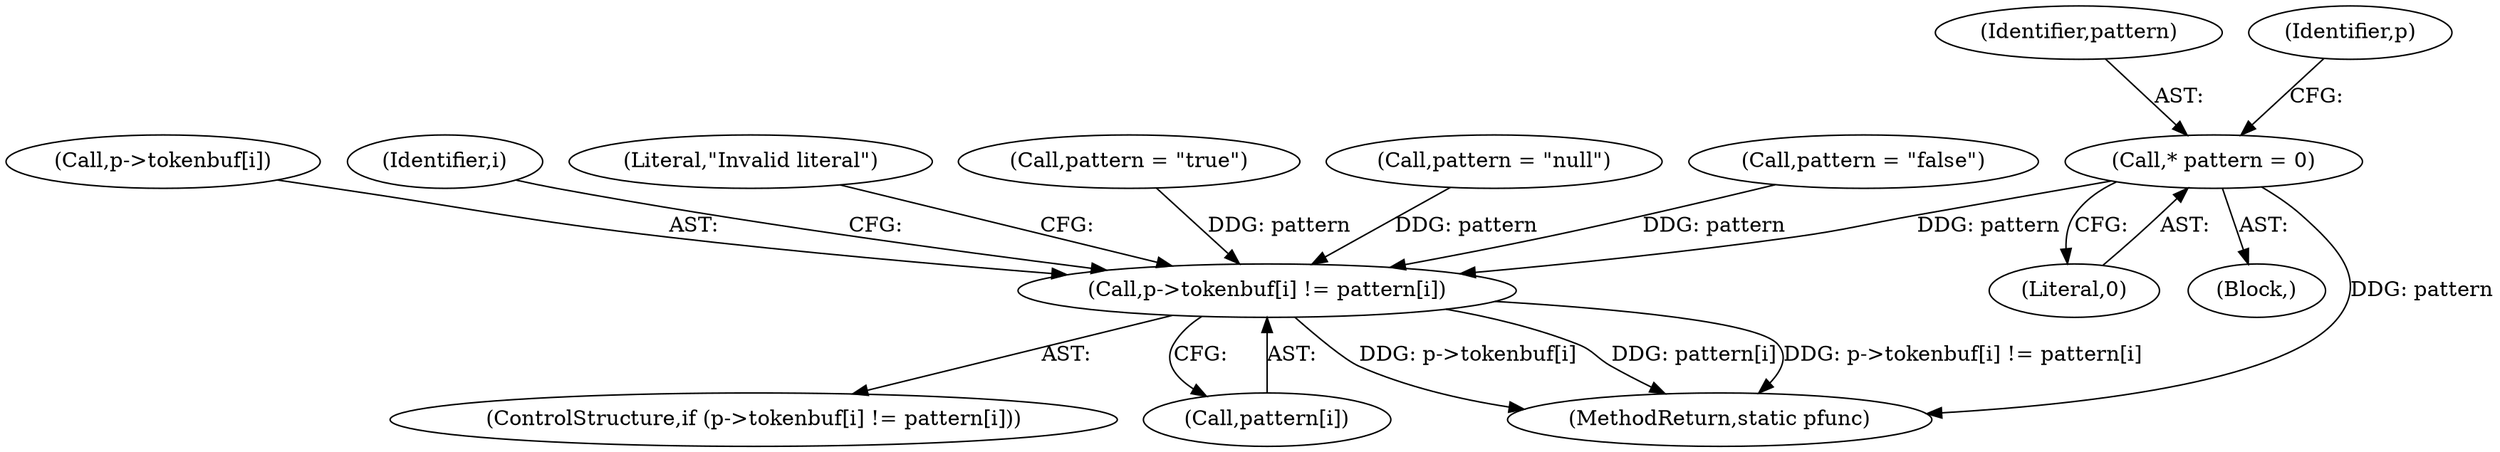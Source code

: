 digraph "0_jq_8eb1367ca44e772963e704a700ef72ae2e12babd@pointer" {
"1000113" [label="(Call,* pattern = 0)"];
"1000180" [label="(Call,p->tokenbuf[i] != pattern[i])"];
"1000115" [label="(Literal,0)"];
"1000103" [label="(Block,)"];
"1000114" [label="(Identifier,pattern)"];
"1000179" [label="(ControlStructure,if (p->tokenbuf[i] != pattern[i]))"];
"1000181" [label="(Call,p->tokenbuf[i])"];
"1000180" [label="(Call,p->tokenbuf[i] != pattern[i])"];
"1000186" [label="(Call,pattern[i])"];
"1000178" [label="(Identifier,i)"];
"1000190" [label="(Literal,\"Invalid literal\")"];
"1000126" [label="(Call,pattern = \"true\")"];
"1000121" [label="(Identifier,p)"];
"1000148" [label="(Call,pattern = \"null\")"];
"1000137" [label="(Call,pattern = \"false\")"];
"1000113" [label="(Call,* pattern = 0)"];
"1000246" [label="(MethodReturn,static pfunc)"];
"1000113" -> "1000103"  [label="AST: "];
"1000113" -> "1000115"  [label="CFG: "];
"1000114" -> "1000113"  [label="AST: "];
"1000115" -> "1000113"  [label="AST: "];
"1000121" -> "1000113"  [label="CFG: "];
"1000113" -> "1000246"  [label="DDG: pattern"];
"1000113" -> "1000180"  [label="DDG: pattern"];
"1000180" -> "1000179"  [label="AST: "];
"1000180" -> "1000186"  [label="CFG: "];
"1000181" -> "1000180"  [label="AST: "];
"1000186" -> "1000180"  [label="AST: "];
"1000190" -> "1000180"  [label="CFG: "];
"1000178" -> "1000180"  [label="CFG: "];
"1000180" -> "1000246"  [label="DDG: p->tokenbuf[i]"];
"1000180" -> "1000246"  [label="DDG: pattern[i]"];
"1000180" -> "1000246"  [label="DDG: p->tokenbuf[i] != pattern[i]"];
"1000148" -> "1000180"  [label="DDG: pattern"];
"1000126" -> "1000180"  [label="DDG: pattern"];
"1000137" -> "1000180"  [label="DDG: pattern"];
}
